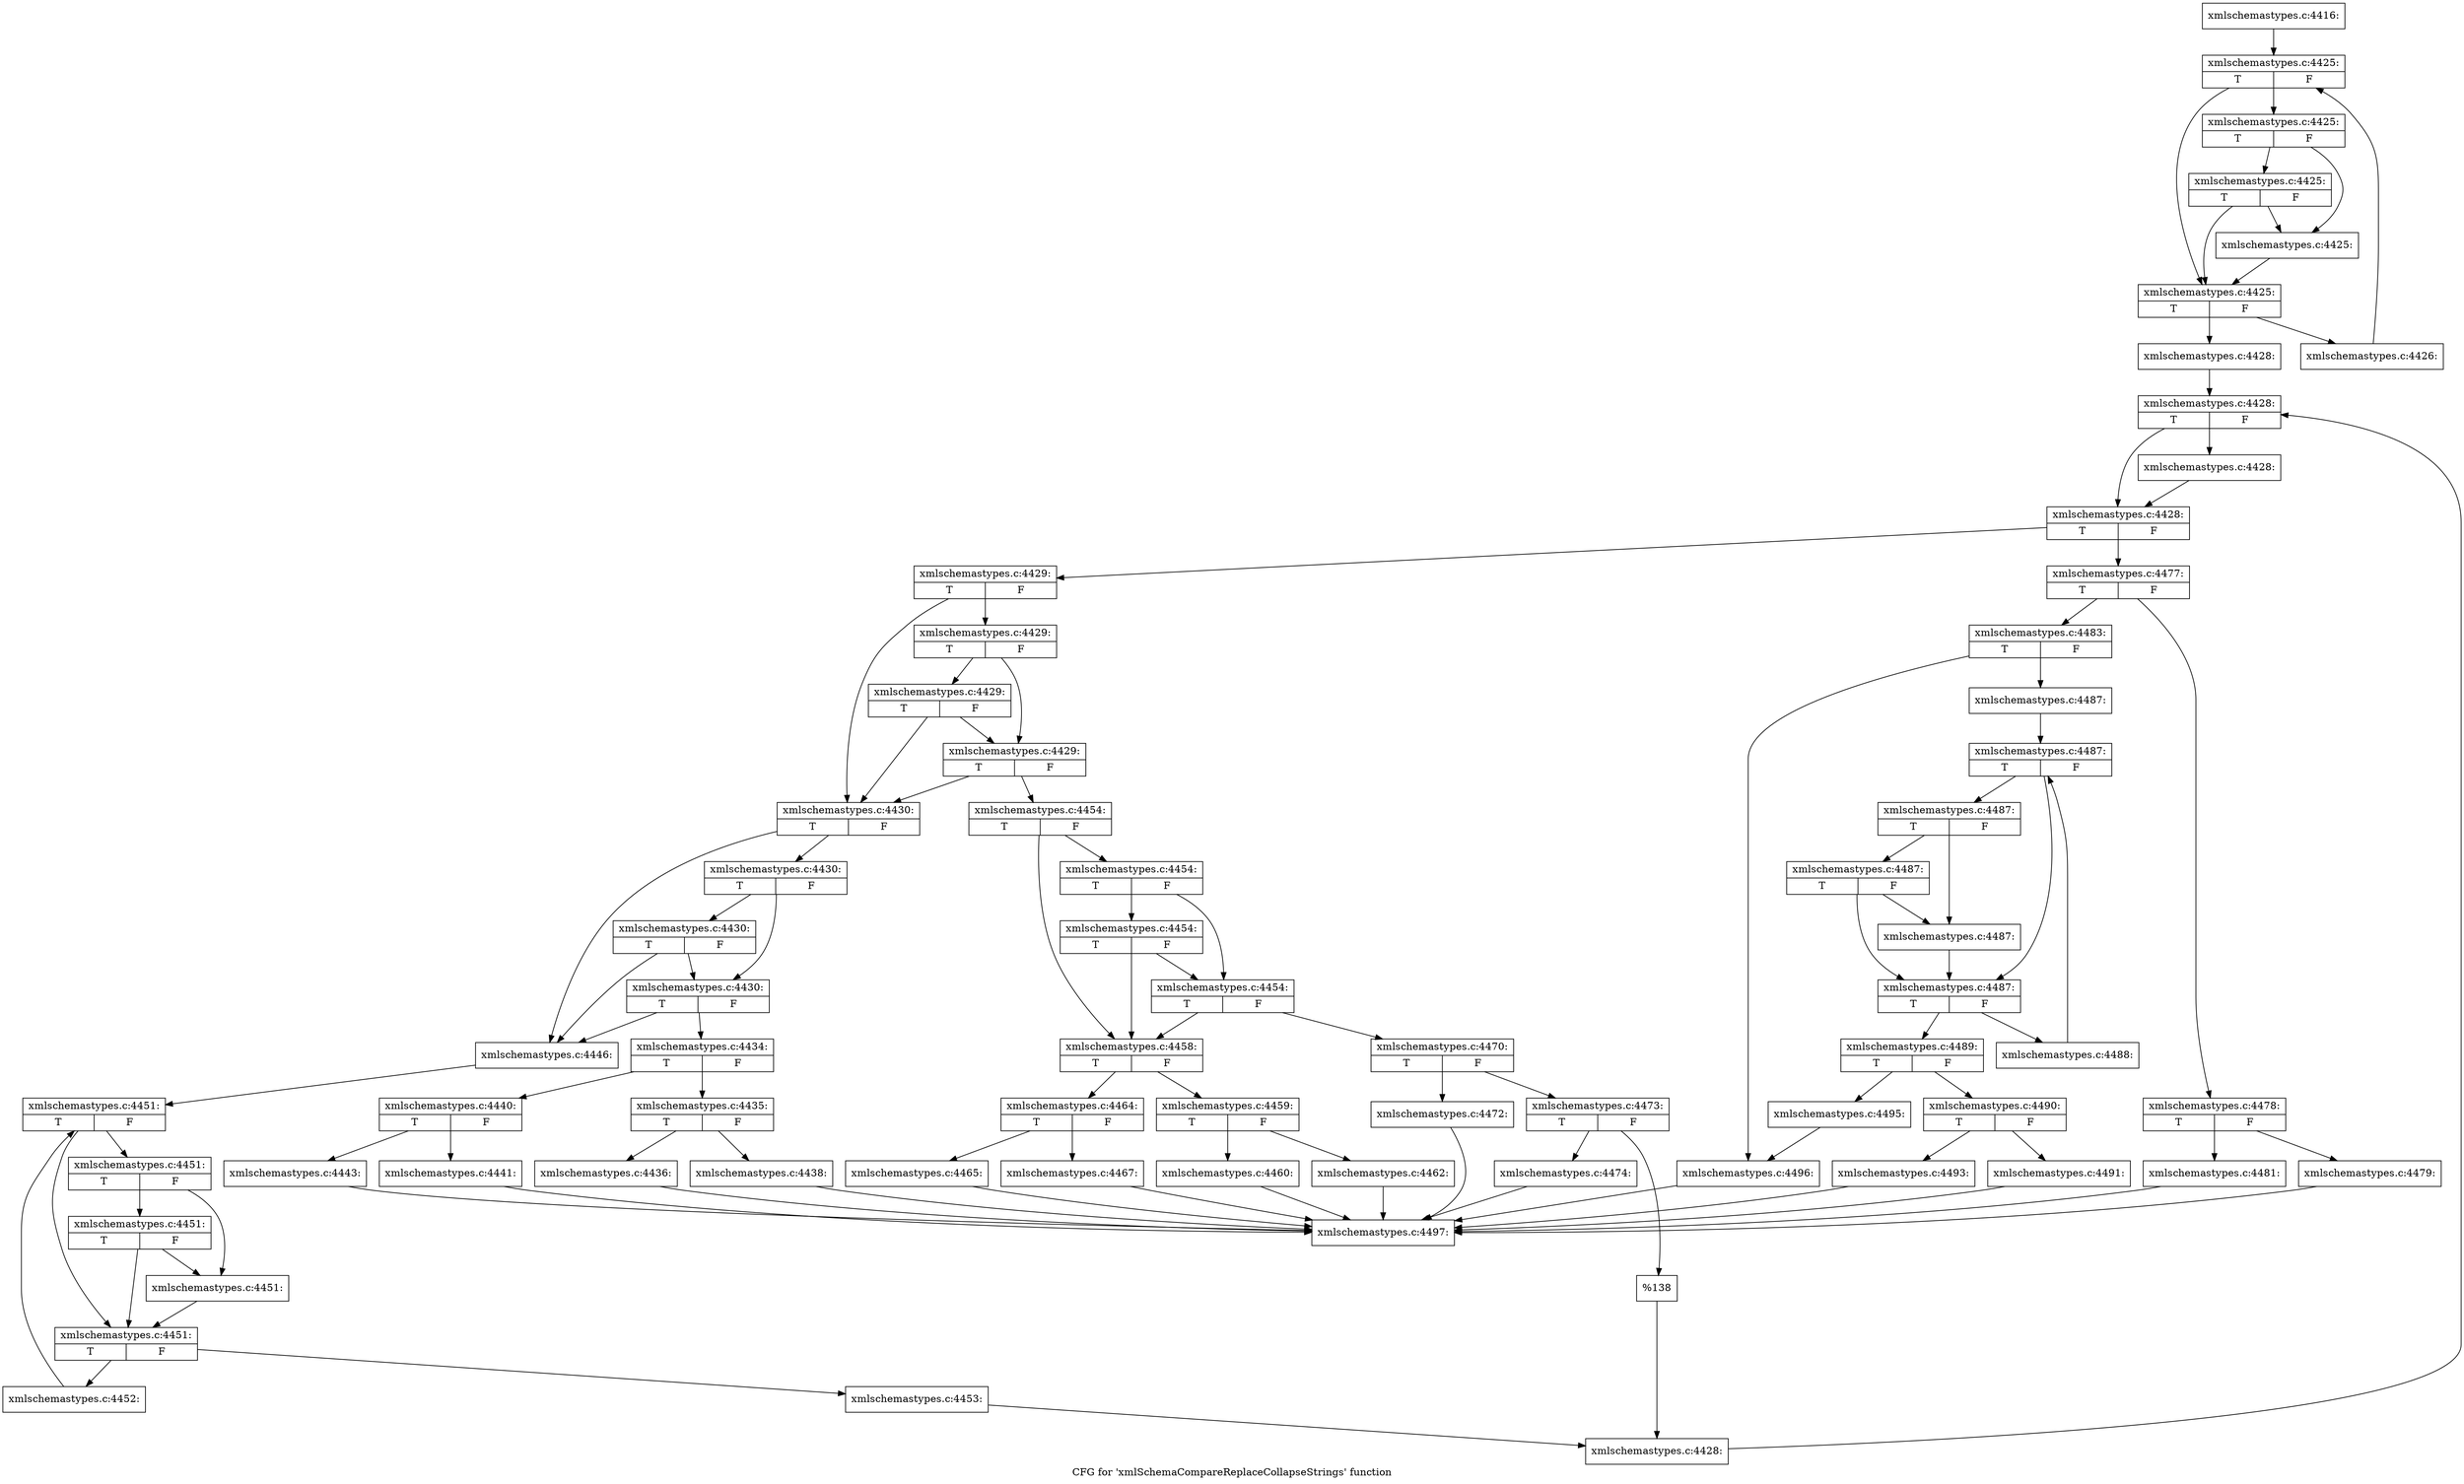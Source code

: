 digraph "CFG for 'xmlSchemaCompareReplaceCollapseStrings' function" {
	label="CFG for 'xmlSchemaCompareReplaceCollapseStrings' function";

	Node0x59e8480 [shape=record,label="{xmlschemastypes.c:4416:}"];
	Node0x59e8480 -> Node0x59e93d0;
	Node0x59e93d0 [shape=record,label="{xmlschemastypes.c:4425:|{<s0>T|<s1>F}}"];
	Node0x59e93d0 -> Node0x59e9670;
	Node0x59e93d0 -> Node0x59e9710;
	Node0x59e9710 [shape=record,label="{xmlschemastypes.c:4425:|{<s0>T|<s1>F}}"];
	Node0x59e9710 -> Node0x59e9970;
	Node0x59e9710 -> Node0x59e96c0;
	Node0x59e9970 [shape=record,label="{xmlschemastypes.c:4425:|{<s0>T|<s1>F}}"];
	Node0x59e9970 -> Node0x59e9670;
	Node0x59e9970 -> Node0x59e96c0;
	Node0x59e96c0 [shape=record,label="{xmlschemastypes.c:4425:}"];
	Node0x59e96c0 -> Node0x59e9670;
	Node0x59e9670 [shape=record,label="{xmlschemastypes.c:4425:|{<s0>T|<s1>F}}"];
	Node0x59e9670 -> Node0x59e9da0;
	Node0x59e9670 -> Node0x59e95f0;
	Node0x59e9da0 [shape=record,label="{xmlschemastypes.c:4426:}"];
	Node0x59e9da0 -> Node0x59e93d0;
	Node0x59e95f0 [shape=record,label="{xmlschemastypes.c:4428:}"];
	Node0x59e95f0 -> Node0x59ea320;
	Node0x59ea320 [shape=record,label="{xmlschemastypes.c:4428:|{<s0>T|<s1>F}}"];
	Node0x59ea320 -> Node0x59ea610;
	Node0x59ea320 -> Node0x59ea5c0;
	Node0x59ea610 [shape=record,label="{xmlschemastypes.c:4428:}"];
	Node0x59ea610 -> Node0x59ea5c0;
	Node0x59ea5c0 [shape=record,label="{xmlschemastypes.c:4428:|{<s0>T|<s1>F}}"];
	Node0x59ea5c0 -> Node0x59eac50;
	Node0x59ea5c0 -> Node0x59ea540;
	Node0x59eac50 [shape=record,label="{xmlschemastypes.c:4429:|{<s0>T|<s1>F}}"];
	Node0x59eac50 -> Node0x59eae40;
	Node0x59eac50 -> Node0x59eafb0;
	Node0x59eafb0 [shape=record,label="{xmlschemastypes.c:4429:|{<s0>T|<s1>F}}"];
	Node0x59eafb0 -> Node0x59eb230;
	Node0x59eafb0 -> Node0x59eaf30;
	Node0x59eb230 [shape=record,label="{xmlschemastypes.c:4429:|{<s0>T|<s1>F}}"];
	Node0x59eb230 -> Node0x59eae40;
	Node0x59eb230 -> Node0x59eaf30;
	Node0x59eaf30 [shape=record,label="{xmlschemastypes.c:4429:|{<s0>T|<s1>F}}"];
	Node0x59eaf30 -> Node0x59eae40;
	Node0x59eaf30 -> Node0x59eaee0;
	Node0x59eae40 [shape=record,label="{xmlschemastypes.c:4430:|{<s0>T|<s1>F}}"];
	Node0x59eae40 -> Node0x59eba70;
	Node0x59eae40 -> Node0x59ebb40;
	Node0x59ebb40 [shape=record,label="{xmlschemastypes.c:4430:|{<s0>T|<s1>F}}"];
	Node0x59ebb40 -> Node0x59ebdc0;
	Node0x59ebb40 -> Node0x59ebac0;
	Node0x59ebdc0 [shape=record,label="{xmlschemastypes.c:4430:|{<s0>T|<s1>F}}"];
	Node0x59ebdc0 -> Node0x59eba70;
	Node0x59ebdc0 -> Node0x59ebac0;
	Node0x59ebac0 [shape=record,label="{xmlschemastypes.c:4430:|{<s0>T|<s1>F}}"];
	Node0x59ebac0 -> Node0x59eba70;
	Node0x59ebac0 -> Node0x59eba20;
	Node0x59eba20 [shape=record,label="{xmlschemastypes.c:4434:|{<s0>T|<s1>F}}"];
	Node0x59eba20 -> Node0x59ec5b0;
	Node0x59eba20 -> Node0x59ec650;
	Node0x59ec5b0 [shape=record,label="{xmlschemastypes.c:4435:|{<s0>T|<s1>F}}"];
	Node0x59ec5b0 -> Node0x59ecbb0;
	Node0x59ec5b0 -> Node0x59ecc50;
	Node0x59ecbb0 [shape=record,label="{xmlschemastypes.c:4436:}"];
	Node0x59ecbb0 -> Node0x59e1810;
	Node0x59ecc50 [shape=record,label="{xmlschemastypes.c:4438:}"];
	Node0x59ecc50 -> Node0x59e1810;
	Node0x59ec650 [shape=record,label="{xmlschemastypes.c:4440:|{<s0>T|<s1>F}}"];
	Node0x59ec650 -> Node0x59ecc00;
	Node0x59ec650 -> Node0x59ed2b0;
	Node0x59ecc00 [shape=record,label="{xmlschemastypes.c:4441:}"];
	Node0x59ecc00 -> Node0x59e1810;
	Node0x59ed2b0 [shape=record,label="{xmlschemastypes.c:4443:}"];
	Node0x59ed2b0 -> Node0x59e1810;
	Node0x59eba70 [shape=record,label="{xmlschemastypes.c:4446:}"];
	Node0x59eba70 -> Node0x59ec600;
	Node0x59ec600 [shape=record,label="{xmlschemastypes.c:4451:|{<s0>T|<s1>F}}"];
	Node0x59ec600 -> Node0x59edea0;
	Node0x59ec600 -> Node0x59edf40;
	Node0x59edf40 [shape=record,label="{xmlschemastypes.c:4451:|{<s0>T|<s1>F}}"];
	Node0x59edf40 -> Node0x59ee1a0;
	Node0x59edf40 -> Node0x59edef0;
	Node0x59ee1a0 [shape=record,label="{xmlschemastypes.c:4451:|{<s0>T|<s1>F}}"];
	Node0x59ee1a0 -> Node0x59edea0;
	Node0x59ee1a0 -> Node0x59edef0;
	Node0x59edef0 [shape=record,label="{xmlschemastypes.c:4451:}"];
	Node0x59edef0 -> Node0x59edea0;
	Node0x59edea0 [shape=record,label="{xmlschemastypes.c:4451:|{<s0>T|<s1>F}}"];
	Node0x59edea0 -> Node0x59ee5d0;
	Node0x59edea0 -> Node0x59ed260;
	Node0x59ee5d0 [shape=record,label="{xmlschemastypes.c:4452:}"];
	Node0x59ee5d0 -> Node0x59ec600;
	Node0x59ed260 [shape=record,label="{xmlschemastypes.c:4453:}"];
	Node0x59ed260 -> Node0x59eae90;
	Node0x59eaee0 [shape=record,label="{xmlschemastypes.c:4454:|{<s0>T|<s1>F}}"];
	Node0x59eaee0 -> Node0x59eecf0;
	Node0x59eaee0 -> Node0x59eee10;
	Node0x59eee10 [shape=record,label="{xmlschemastypes.c:4454:|{<s0>T|<s1>F}}"];
	Node0x59eee10 -> Node0x59ef0f0;
	Node0x59eee10 -> Node0x59eed90;
	Node0x59ef0f0 [shape=record,label="{xmlschemastypes.c:4454:|{<s0>T|<s1>F}}"];
	Node0x59ef0f0 -> Node0x59eecf0;
	Node0x59ef0f0 -> Node0x59eed90;
	Node0x59eed90 [shape=record,label="{xmlschemastypes.c:4454:|{<s0>T|<s1>F}}"];
	Node0x59eed90 -> Node0x59eecf0;
	Node0x59eed90 -> Node0x59eed40;
	Node0x59eecf0 [shape=record,label="{xmlschemastypes.c:4458:|{<s0>T|<s1>F}}"];
	Node0x59eecf0 -> Node0x59ef8e0;
	Node0x59eecf0 -> Node0x59ef980;
	Node0x59ef8e0 [shape=record,label="{xmlschemastypes.c:4459:|{<s0>T|<s1>F}}"];
	Node0x59ef8e0 -> Node0x59efee0;
	Node0x59ef8e0 -> Node0x59eff80;
	Node0x59efee0 [shape=record,label="{xmlschemastypes.c:4460:}"];
	Node0x59efee0 -> Node0x59e1810;
	Node0x59eff80 [shape=record,label="{xmlschemastypes.c:4462:}"];
	Node0x59eff80 -> Node0x59e1810;
	Node0x59ef980 [shape=record,label="{xmlschemastypes.c:4464:|{<s0>T|<s1>F}}"];
	Node0x59ef980 -> Node0x59eff30;
	Node0x59ef980 -> Node0x59f05e0;
	Node0x59eff30 [shape=record,label="{xmlschemastypes.c:4465:}"];
	Node0x59eff30 -> Node0x59e1810;
	Node0x59f05e0 [shape=record,label="{xmlschemastypes.c:4467:}"];
	Node0x59f05e0 -> Node0x59e1810;
	Node0x59eed40 [shape=record,label="{xmlschemastypes.c:4470:|{<s0>T|<s1>F}}"];
	Node0x59eed40 -> Node0x59ef930;
	Node0x59eed40 -> Node0x59f0590;
	Node0x59ef930 [shape=record,label="{xmlschemastypes.c:4472:}"];
	Node0x59ef930 -> Node0x59e1810;
	Node0x59f0590 [shape=record,label="{xmlschemastypes.c:4473:|{<s0>T|<s1>F}}"];
	Node0x59f0590 -> Node0x59f17f0;
	Node0x59f0590 -> Node0x59f1840;
	Node0x59f17f0 [shape=record,label="{xmlschemastypes.c:4474:}"];
	Node0x59f17f0 -> Node0x59e1810;
	Node0x59f1840 [shape=record,label="{%138}"];
	Node0x59f1840 -> Node0x59eae90;
	Node0x59eae90 [shape=record,label="{xmlschemastypes.c:4428:}"];
	Node0x59eae90 -> Node0x59ea320;
	Node0x59ea540 [shape=record,label="{xmlschemastypes.c:4477:|{<s0>T|<s1>F}}"];
	Node0x59ea540 -> Node0x59f1e20;
	Node0x59ea540 -> Node0x59f1e70;
	Node0x59f1e20 [shape=record,label="{xmlschemastypes.c:4478:|{<s0>T|<s1>F}}"];
	Node0x59f1e20 -> Node0x59f2320;
	Node0x59f1e20 -> Node0x59f23c0;
	Node0x59f2320 [shape=record,label="{xmlschemastypes.c:4479:}"];
	Node0x59f2320 -> Node0x59e1810;
	Node0x59f23c0 [shape=record,label="{xmlschemastypes.c:4481:}"];
	Node0x59f23c0 -> Node0x59e1810;
	Node0x59f1e70 [shape=record,label="{xmlschemastypes.c:4483:|{<s0>T|<s1>F}}"];
	Node0x59f1e70 -> Node0x59f2370;
	Node0x59f1e70 -> Node0x59f2990;
	Node0x59f2370 [shape=record,label="{xmlschemastypes.c:4487:}"];
	Node0x59f2370 -> Node0x59f2dd0;
	Node0x59f2dd0 [shape=record,label="{xmlschemastypes.c:4487:|{<s0>T|<s1>F}}"];
	Node0x59f2dd0 -> Node0x59f3010;
	Node0x59f2dd0 -> Node0x59f30b0;
	Node0x59f30b0 [shape=record,label="{xmlschemastypes.c:4487:|{<s0>T|<s1>F}}"];
	Node0x59f30b0 -> Node0x59f3310;
	Node0x59f30b0 -> Node0x59f3060;
	Node0x59f3310 [shape=record,label="{xmlschemastypes.c:4487:|{<s0>T|<s1>F}}"];
	Node0x59f3310 -> Node0x59f3010;
	Node0x59f3310 -> Node0x59f3060;
	Node0x59f3060 [shape=record,label="{xmlschemastypes.c:4487:}"];
	Node0x59f3060 -> Node0x59f3010;
	Node0x59f3010 [shape=record,label="{xmlschemastypes.c:4487:|{<s0>T|<s1>F}}"];
	Node0x59f3010 -> Node0x59f3740;
	Node0x59f3010 -> Node0x59f2f90;
	Node0x59f3740 [shape=record,label="{xmlschemastypes.c:4488:}"];
	Node0x59f3740 -> Node0x59f2dd0;
	Node0x59f2f90 [shape=record,label="{xmlschemastypes.c:4489:|{<s0>T|<s1>F}}"];
	Node0x59f2f90 -> Node0x59f3d30;
	Node0x59f2f90 -> Node0x59f3d80;
	Node0x59f3d30 [shape=record,label="{xmlschemastypes.c:4490:|{<s0>T|<s1>F}}"];
	Node0x59f3d30 -> Node0x59f4230;
	Node0x59f3d30 -> Node0x59f42d0;
	Node0x59f4230 [shape=record,label="{xmlschemastypes.c:4491:}"];
	Node0x59f4230 -> Node0x59e1810;
	Node0x59f42d0 [shape=record,label="{xmlschemastypes.c:4493:}"];
	Node0x59f42d0 -> Node0x59e1810;
	Node0x59f3d80 [shape=record,label="{xmlschemastypes.c:4495:}"];
	Node0x59f3d80 -> Node0x59f2990;
	Node0x59f2990 [shape=record,label="{xmlschemastypes.c:4496:}"];
	Node0x59f2990 -> Node0x59e1810;
	Node0x59e1810 [shape=record,label="{xmlschemastypes.c:4497:}"];
}
